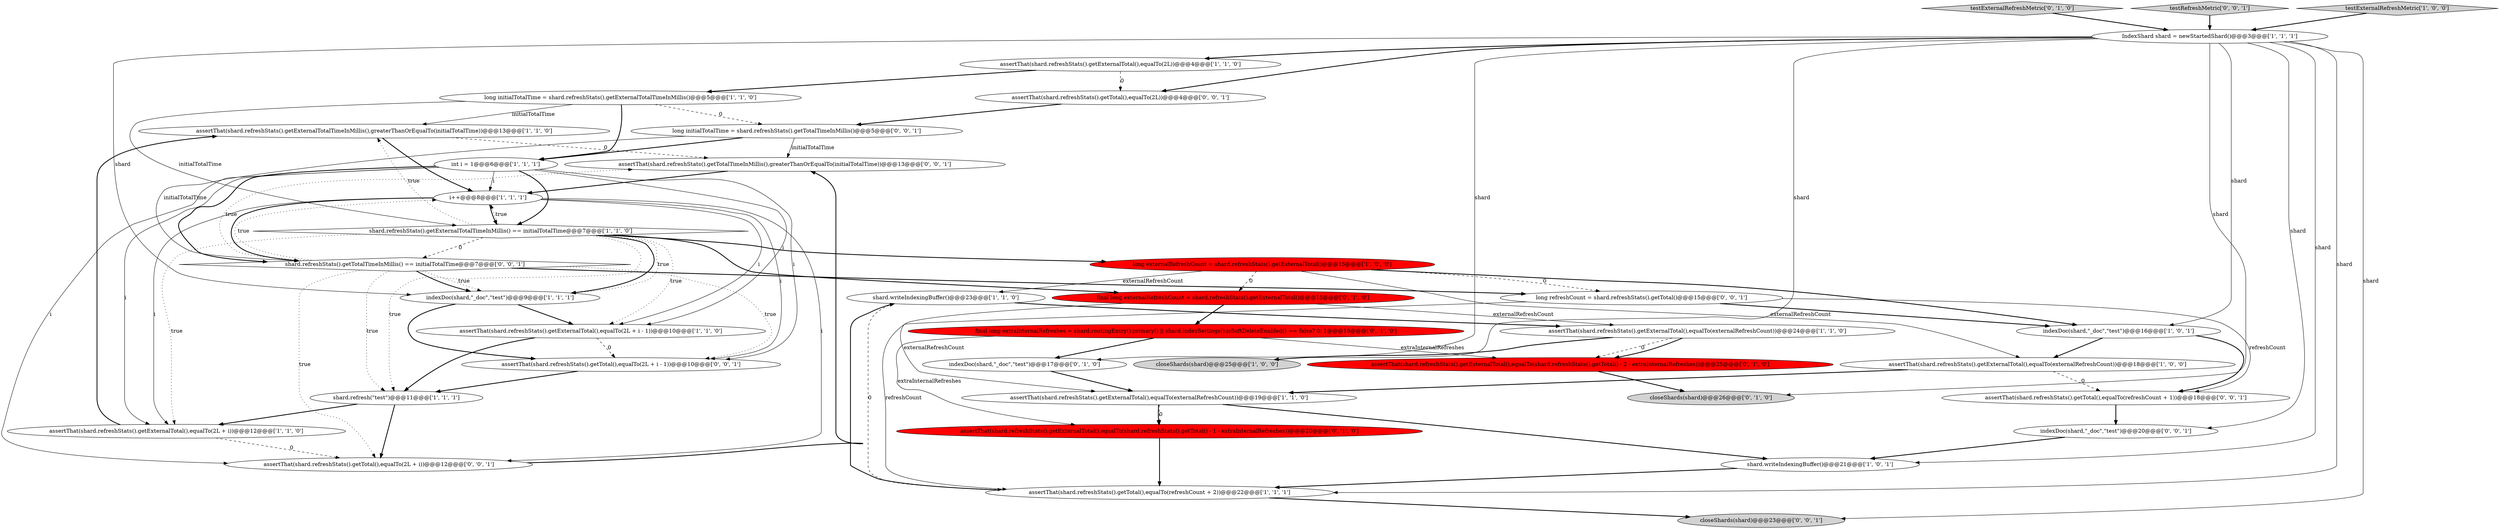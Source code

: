 digraph {
9 [style = filled, label = "long initialTotalTime = shard.refreshStats().getExternalTotalTimeInMillis()@@@5@@@['1', '1', '0']", fillcolor = white, shape = ellipse image = "AAA0AAABBB1BBB"];
28 [style = filled, label = "indexDoc(shard,\"_doc\",\"test\")@@@20@@@['0', '0', '1']", fillcolor = white, shape = ellipse image = "AAA0AAABBB3BBB"];
4 [style = filled, label = "assertThat(shard.refreshStats().getExternalTotalTimeInMillis(),greaterThanOrEqualTo(initialTotalTime))@@@13@@@['1', '1', '0']", fillcolor = white, shape = ellipse image = "AAA0AAABBB1BBB"];
30 [style = filled, label = "assertThat(shard.refreshStats().getTotal(),equalTo(refreshCount + 1))@@@18@@@['0', '0', '1']", fillcolor = white, shape = ellipse image = "AAA0AAABBB3BBB"];
7 [style = filled, label = "closeShards(shard)@@@25@@@['1', '0', '0']", fillcolor = lightgray, shape = ellipse image = "AAA0AAABBB1BBB"];
16 [style = filled, label = "assertThat(shard.refreshStats().getExternalTotal(),equalTo(externalRefreshCount))@@@24@@@['1', '1', '0']", fillcolor = white, shape = ellipse image = "AAA0AAABBB1BBB"];
10 [style = filled, label = "shard.writeIndexingBuffer()@@@23@@@['1', '1', '0']", fillcolor = white, shape = ellipse image = "AAA0AAABBB1BBB"];
21 [style = filled, label = "testExternalRefreshMetric['0', '1', '0']", fillcolor = lightgray, shape = diamond image = "AAA0AAABBB2BBB"];
12 [style = filled, label = "IndexShard shard = newStartedShard()@@@3@@@['1', '1', '1']", fillcolor = white, shape = ellipse image = "AAA0AAABBB1BBB"];
22 [style = filled, label = "assertThat(shard.refreshStats().getExternalTotal(),equalTo(shard.refreshStats().getTotal() - 2 - extraInternalRefreshes))@@@25@@@['0', '1', '0']", fillcolor = red, shape = ellipse image = "AAA1AAABBB2BBB"];
17 [style = filled, label = "assertThat(shard.refreshStats().getExternalTotal(),equalTo(externalRefreshCount))@@@19@@@['1', '1', '0']", fillcolor = white, shape = ellipse image = "AAA0AAABBB1BBB"];
11 [style = filled, label = "shard.writeIndexingBuffer()@@@21@@@['1', '0', '1']", fillcolor = white, shape = ellipse image = "AAA0AAABBB1BBB"];
20 [style = filled, label = "assertThat(shard.refreshStats().getExternalTotal(),equalTo(externalRefreshCount))@@@18@@@['1', '0', '0']", fillcolor = white, shape = ellipse image = "AAA0AAABBB1BBB"];
15 [style = filled, label = "shard.refreshStats().getExternalTotalTimeInMillis() == initialTotalTime@@@7@@@['1', '1', '0']", fillcolor = white, shape = diamond image = "AAA0AAABBB1BBB"];
13 [style = filled, label = "indexDoc(shard,\"_doc\",\"test\")@@@9@@@['1', '1', '1']", fillcolor = white, shape = ellipse image = "AAA0AAABBB1BBB"];
6 [style = filled, label = "assertThat(shard.refreshStats().getExternalTotal(),equalTo(2L))@@@4@@@['1', '1', '0']", fillcolor = white, shape = ellipse image = "AAA0AAABBB1BBB"];
2 [style = filled, label = "assertThat(shard.refreshStats().getExternalTotal(),equalTo(2L + i))@@@12@@@['1', '1', '0']", fillcolor = white, shape = ellipse image = "AAA0AAABBB1BBB"];
14 [style = filled, label = "indexDoc(shard,\"_doc\",\"test\")@@@16@@@['1', '0', '1']", fillcolor = white, shape = ellipse image = "AAA0AAABBB1BBB"];
33 [style = filled, label = "assertThat(shard.refreshStats().getTotal(),equalTo(2L + i - 1))@@@10@@@['0', '0', '1']", fillcolor = white, shape = ellipse image = "AAA0AAABBB3BBB"];
38 [style = filled, label = "long refreshCount = shard.refreshStats().getTotal()@@@15@@@['0', '0', '1']", fillcolor = white, shape = ellipse image = "AAA0AAABBB3BBB"];
3 [style = filled, label = "long externalRefreshCount = shard.refreshStats().getExternalTotal()@@@15@@@['1', '0', '0']", fillcolor = red, shape = ellipse image = "AAA1AAABBB1BBB"];
0 [style = filled, label = "assertThat(shard.refreshStats().getTotal(),equalTo(refreshCount + 2))@@@22@@@['1', '1', '1']", fillcolor = white, shape = ellipse image = "AAA0AAABBB1BBB"];
36 [style = filled, label = "shard.refreshStats().getTotalTimeInMillis() == initialTotalTime@@@7@@@['0', '0', '1']", fillcolor = white, shape = diamond image = "AAA0AAABBB3BBB"];
35 [style = filled, label = "long initialTotalTime = shard.refreshStats().getTotalTimeInMillis()@@@5@@@['0', '0', '1']", fillcolor = white, shape = ellipse image = "AAA0AAABBB3BBB"];
24 [style = filled, label = "indexDoc(shard,\"_doc\",\"test\")@@@17@@@['0', '1', '0']", fillcolor = white, shape = ellipse image = "AAA0AAABBB2BBB"];
34 [style = filled, label = "assertThat(shard.refreshStats().getTotal(),equalTo(2L))@@@4@@@['0', '0', '1']", fillcolor = white, shape = ellipse image = "AAA0AAABBB3BBB"];
25 [style = filled, label = "final long extraInternalRefreshes = shard.routingEntry().primary() || shard.indexSettings().isSoftDeleteEnabled() == false? 0: 1@@@16@@@['0', '1', '0']", fillcolor = red, shape = ellipse image = "AAA1AAABBB2BBB"];
29 [style = filled, label = "assertThat(shard.refreshStats().getTotalTimeInMillis(),greaterThanOrEqualTo(initialTotalTime))@@@13@@@['0', '0', '1']", fillcolor = white, shape = ellipse image = "AAA0AAABBB3BBB"];
31 [style = filled, label = "testRefreshMetric['0', '0', '1']", fillcolor = lightgray, shape = diamond image = "AAA0AAABBB3BBB"];
32 [style = filled, label = "closeShards(shard)@@@23@@@['0', '0', '1']", fillcolor = lightgray, shape = ellipse image = "AAA0AAABBB3BBB"];
19 [style = filled, label = "shard.refresh(\"test\")@@@11@@@['1', '1', '1']", fillcolor = white, shape = ellipse image = "AAA0AAABBB1BBB"];
1 [style = filled, label = "i++@@@8@@@['1', '1', '1']", fillcolor = white, shape = ellipse image = "AAA0AAABBB1BBB"];
23 [style = filled, label = "final long externalRefreshCount = shard.refreshStats().getExternalTotal()@@@15@@@['0', '1', '0']", fillcolor = red, shape = ellipse image = "AAA1AAABBB2BBB"];
8 [style = filled, label = "int i = 1@@@6@@@['1', '1', '1']", fillcolor = white, shape = ellipse image = "AAA0AAABBB1BBB"];
27 [style = filled, label = "assertThat(shard.refreshStats().getExternalTotal(),equalTo(shard.refreshStats().getTotal() - 1 - extraInternalRefreshes))@@@20@@@['0', '1', '0']", fillcolor = red, shape = ellipse image = "AAA1AAABBB2BBB"];
26 [style = filled, label = "closeShards(shard)@@@26@@@['0', '1', '0']", fillcolor = lightgray, shape = ellipse image = "AAA0AAABBB2BBB"];
37 [style = filled, label = "assertThat(shard.refreshStats().getTotal(),equalTo(2L + i))@@@12@@@['0', '0', '1']", fillcolor = white, shape = ellipse image = "AAA0AAABBB3BBB"];
5 [style = filled, label = "testExternalRefreshMetric['1', '0', '0']", fillcolor = lightgray, shape = diamond image = "AAA0AAABBB1BBB"];
18 [style = filled, label = "assertThat(shard.refreshStats().getExternalTotal(),equalTo(2L + i - 1))@@@10@@@['1', '1', '0']", fillcolor = white, shape = ellipse image = "AAA0AAABBB1BBB"];
25->22 [style = solid, label="extraInternalRefreshes"];
1->37 [style = solid, label="i"];
16->7 [style = bold, label=""];
38->30 [style = solid, label="refreshCount"];
6->34 [style = dashed, label="0"];
38->0 [style = solid, label="refreshCount"];
8->36 [style = bold, label=""];
30->28 [style = bold, label=""];
12->14 [style = solid, label="shard"];
1->2 [style = solid, label="i"];
24->17 [style = bold, label=""];
35->8 [style = bold, label=""];
17->27 [style = bold, label=""];
29->1 [style = bold, label=""];
36->13 [style = dotted, label="true"];
3->10 [style = solid, label="externalRefreshCount"];
8->2 [style = solid, label="i"];
18->33 [style = dashed, label="0"];
14->20 [style = bold, label=""];
17->27 [style = dashed, label="0"];
23->25 [style = bold, label=""];
15->13 [style = bold, label=""];
14->30 [style = bold, label=""];
27->0 [style = bold, label=""];
3->20 [style = solid, label="externalRefreshCount"];
12->7 [style = solid, label="shard"];
15->2 [style = dotted, label="true"];
15->18 [style = dotted, label="true"];
3->38 [style = dashed, label="0"];
18->19 [style = bold, label=""];
37->29 [style = bold, label=""];
19->2 [style = bold, label=""];
9->8 [style = bold, label=""];
15->36 [style = dashed, label="0"];
2->4 [style = bold, label=""];
19->37 [style = bold, label=""];
15->13 [style = dotted, label="true"];
1->18 [style = solid, label="i"];
25->24 [style = bold, label=""];
35->29 [style = solid, label="initialTotalTime"];
12->32 [style = solid, label="shard"];
2->37 [style = dashed, label="0"];
36->29 [style = dotted, label="true"];
34->35 [style = bold, label=""];
13->18 [style = bold, label=""];
16->22 [style = dashed, label="0"];
22->26 [style = bold, label=""];
23->16 [style = solid, label="externalRefreshCount"];
25->27 [style = solid, label="extraInternalRefreshes"];
8->15 [style = bold, label=""];
8->33 [style = solid, label="i"];
36->19 [style = dotted, label="true"];
15->3 [style = bold, label=""];
31->12 [style = bold, label=""];
36->37 [style = dotted, label="true"];
9->35 [style = dashed, label="0"];
21->12 [style = bold, label=""];
3->23 [style = dashed, label="0"];
36->13 [style = bold, label=""];
10->0 [style = dashed, label="0"];
10->16 [style = bold, label=""];
35->36 [style = solid, label="initialTotalTime"];
12->28 [style = solid, label="shard"];
20->30 [style = dashed, label="0"];
4->1 [style = bold, label=""];
33->19 [style = bold, label=""];
0->32 [style = bold, label=""];
9->4 [style = solid, label="initialTotalTime"];
36->33 [style = dotted, label="true"];
12->13 [style = solid, label="shard"];
15->23 [style = bold, label=""];
36->1 [style = dotted, label="true"];
20->17 [style = bold, label=""];
8->18 [style = solid, label="i"];
1->15 [style = bold, label=""];
28->11 [style = bold, label=""];
3->14 [style = bold, label=""];
12->0 [style = solid, label="shard"];
12->34 [style = bold, label=""];
16->22 [style = bold, label=""];
12->6 [style = bold, label=""];
1->36 [style = bold, label=""];
9->15 [style = solid, label="initialTotalTime"];
15->4 [style = dotted, label="true"];
38->14 [style = bold, label=""];
1->33 [style = solid, label="i"];
0->10 [style = bold, label=""];
11->0 [style = bold, label=""];
5->12 [style = bold, label=""];
23->17 [style = solid, label="externalRefreshCount"];
15->19 [style = dotted, label="true"];
15->1 [style = dotted, label="true"];
8->1 [style = solid, label="i"];
12->26 [style = solid, label="shard"];
12->11 [style = solid, label="shard"];
36->38 [style = bold, label=""];
4->29 [style = dashed, label="0"];
6->9 [style = bold, label=""];
13->33 [style = bold, label=""];
8->37 [style = solid, label="i"];
12->24 [style = solid, label="shard"];
17->11 [style = bold, label=""];
}
